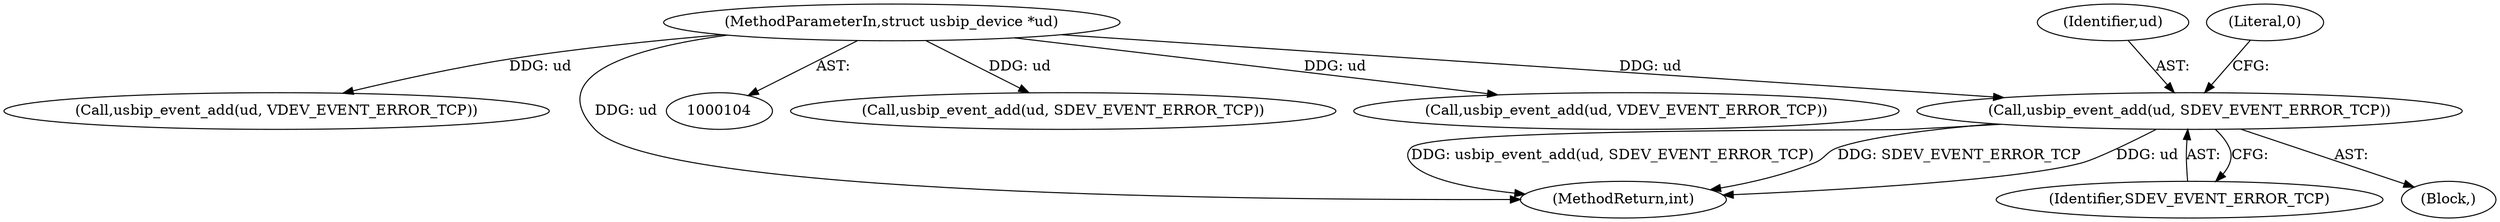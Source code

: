 digraph "0_linux_b348d7dddb6c4fbfc810b7a0626e8ec9e29f7cbb@pointer" {
"1000164" [label="(Call,usbip_event_add(ud, SDEV_EVENT_ERROR_TCP))"];
"1000105" [label="(MethodParameterIn,struct usbip_device *ud)"];
"1000208" [label="(Call,usbip_event_add(ud, SDEV_EVENT_ERROR_TCP))"];
"1000166" [label="(Identifier,SDEV_EVENT_ERROR_TCP)"];
"1000171" [label="(Call,usbip_event_add(ud, VDEV_EVENT_ERROR_TCP))"];
"1000213" [label="(Call,usbip_event_add(ud, VDEV_EVENT_ERROR_TCP))"];
"1000165" [label="(Identifier,ud)"];
"1000105" [label="(MethodParameterIn,struct usbip_device *ud)"];
"1000168" [label="(Literal,0)"];
"1000164" [label="(Call,usbip_event_add(ud, SDEV_EVENT_ERROR_TCP))"];
"1000221" [label="(MethodReturn,int)"];
"1000163" [label="(Block,)"];
"1000164" -> "1000163"  [label="AST: "];
"1000164" -> "1000166"  [label="CFG: "];
"1000165" -> "1000164"  [label="AST: "];
"1000166" -> "1000164"  [label="AST: "];
"1000168" -> "1000164"  [label="CFG: "];
"1000164" -> "1000221"  [label="DDG: usbip_event_add(ud, SDEV_EVENT_ERROR_TCP)"];
"1000164" -> "1000221"  [label="DDG: SDEV_EVENT_ERROR_TCP"];
"1000164" -> "1000221"  [label="DDG: ud"];
"1000105" -> "1000164"  [label="DDG: ud"];
"1000105" -> "1000104"  [label="AST: "];
"1000105" -> "1000221"  [label="DDG: ud"];
"1000105" -> "1000171"  [label="DDG: ud"];
"1000105" -> "1000208"  [label="DDG: ud"];
"1000105" -> "1000213"  [label="DDG: ud"];
}
